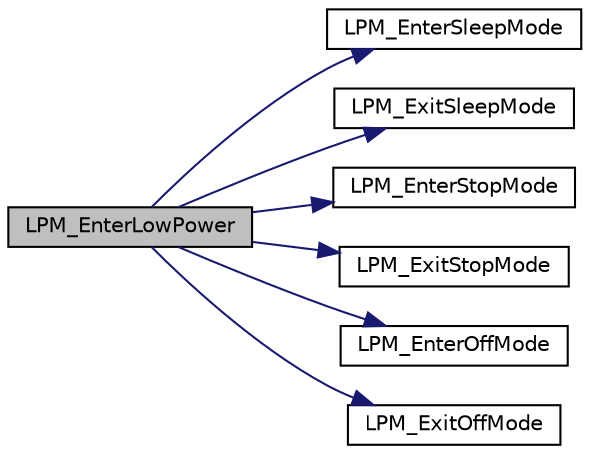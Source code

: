 digraph "LPM_EnterLowPower"
{
  edge [fontname="Helvetica",fontsize="10",labelfontname="Helvetica",labelfontsize="10"];
  node [fontname="Helvetica",fontsize="10",shape=record];
  rankdir="LR";
  Node0 [label="LPM_EnterLowPower",height=0.2,width=0.4,color="black", fillcolor="grey75", style="filled", fontcolor="black"];
  Node0 -> Node1 [color="midnightblue",fontsize="10",style="solid",fontname="Helvetica"];
  Node1 [label="LPM_EnterSleepMode",height=0.2,width=0.4,color="black", fillcolor="white", style="filled",URL="$low__power__manager_8c.html#aa72da8f6f3ded1c363ef332188410817",tooltip="This API is called by the low power manager in a critical section (PRIMASK bit set) to allow the appl..."];
  Node0 -> Node2 [color="midnightblue",fontsize="10",style="solid",fontname="Helvetica"];
  Node2 [label="LPM_ExitSleepMode",height=0.2,width=0.4,color="black", fillcolor="white", style="filled",URL="$low__power__manager_8c.html#a51c6a5b8b2b0e5ffaec105315f920542",tooltip="This API is called by the low power manager in a critical section (PRIMASK bit set) to allow the appl..."];
  Node0 -> Node3 [color="midnightblue",fontsize="10",style="solid",fontname="Helvetica"];
  Node3 [label="LPM_EnterStopMode",height=0.2,width=0.4,color="black", fillcolor="white", style="filled",URL="$low__power__manager_8c.html#a99b28b82a8dd7f41d5df9a21eb08571a",tooltip="This API is called by the low power manager in a critical section (PRIMASK bit set) to allow the appl..."];
  Node0 -> Node4 [color="midnightblue",fontsize="10",style="solid",fontname="Helvetica"];
  Node4 [label="LPM_ExitStopMode",height=0.2,width=0.4,color="black", fillcolor="white", style="filled",URL="$low__power__manager_8c.html#ab2008a0e801c42db2e1215df90b1b1aa",tooltip="This API is called by the low power manager in a critical section (PRIMASK bit set) to allow the appl..."];
  Node0 -> Node5 [color="midnightblue",fontsize="10",style="solid",fontname="Helvetica"];
  Node5 [label="LPM_EnterOffMode",height=0.2,width=0.4,color="black", fillcolor="white", style="filled",URL="$low__power__manager_8c.html#aaab7e51a1c2e5bb7abb1b313fcce7141",tooltip="This API is called by the low power manager in a critical section (PRIMASK bit set) to allow the appl..."];
  Node0 -> Node6 [color="midnightblue",fontsize="10",style="solid",fontname="Helvetica"];
  Node6 [label="LPM_ExitOffMode",height=0.2,width=0.4,color="black", fillcolor="white", style="filled",URL="$low__power__manager_8c.html#ac6f445b2b27e125b53ded39c5c5c00cd",tooltip="This API is called by the low power manager in a critical section (PRIMASK bit set) to allow the appl..."];
}
